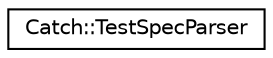 digraph "Graphical Class Hierarchy"
{
  edge [fontname="Helvetica",fontsize="10",labelfontname="Helvetica",labelfontsize="10"];
  node [fontname="Helvetica",fontsize="10",shape=record];
  rankdir="LR";
  Node0 [label="Catch::TestSpecParser",height=0.2,width=0.4,color="black", fillcolor="white", style="filled",URL="$classCatch_1_1TestSpecParser.html"];
}
